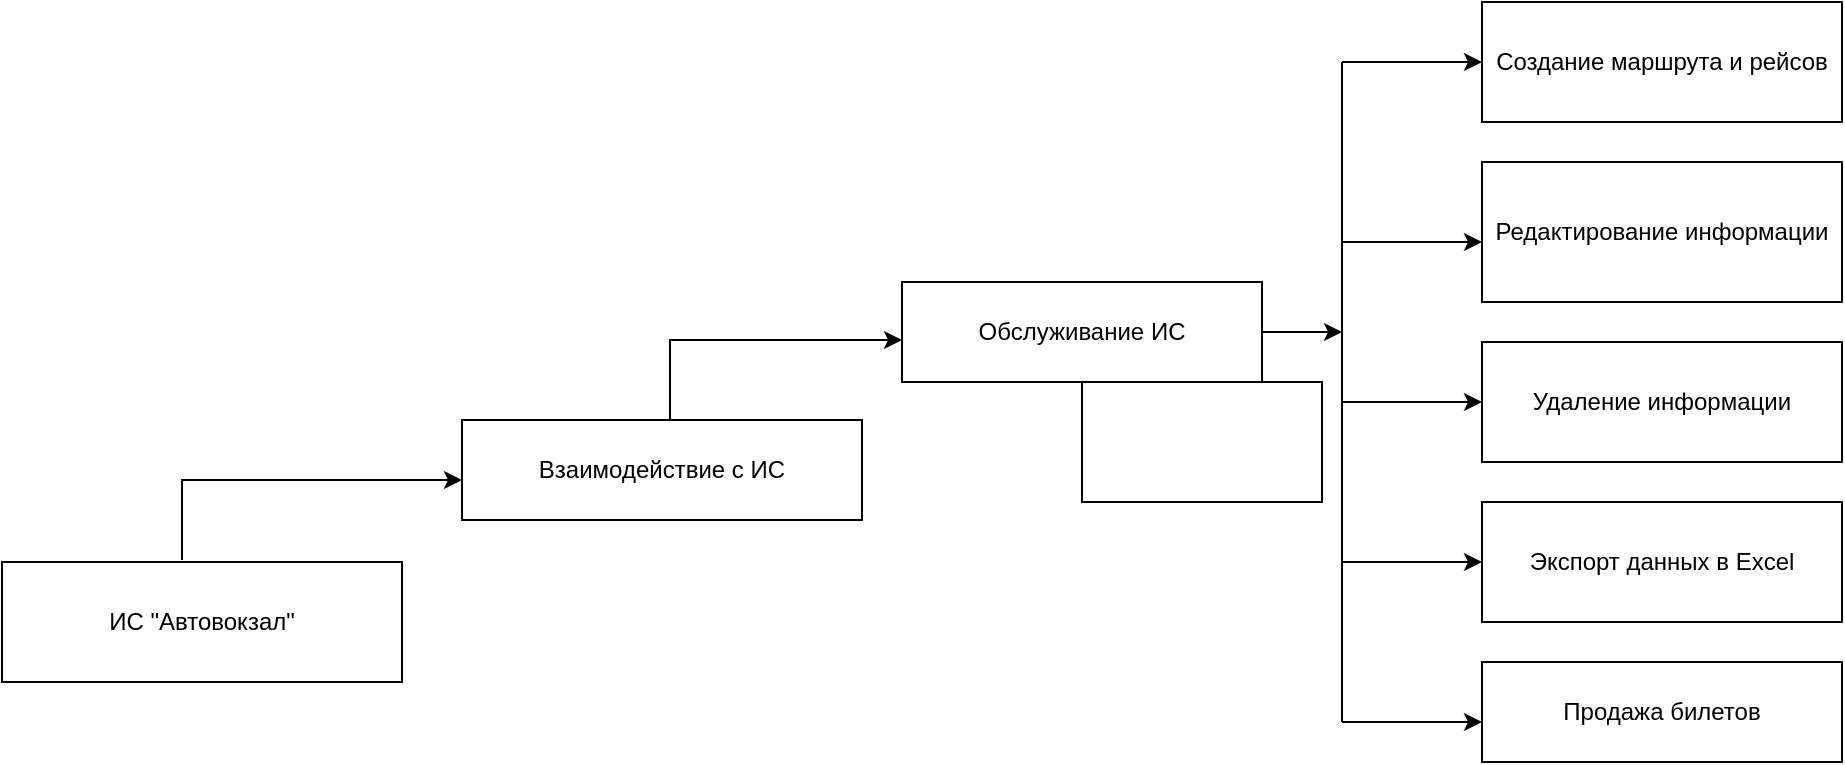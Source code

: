 <mxfile version="20.8.11" type="github">
  <diagram name="Страница 1" id="c36WzSYWLpV6vIGdTMvF">
    <mxGraphModel dx="2213" dy="783" grid="1" gridSize="10" guides="1" tooltips="1" connect="1" arrows="1" fold="1" page="1" pageScale="1" pageWidth="827" pageHeight="1169" math="0" shadow="0">
      <root>
        <mxCell id="0" />
        <mxCell id="1" parent="0" />
        <mxCell id="v5O-tt8Nk6luOTBKUJJN-1" value="ИС &quot;Автовокзал&quot;&lt;br&gt;" style="rounded=0;whiteSpace=wrap;html=1;" vertex="1" parent="1">
          <mxGeometry x="-60" y="440" width="200" height="60" as="geometry" />
        </mxCell>
        <mxCell id="v5O-tt8Nk6luOTBKUJJN-6" value="" style="endArrow=classic;html=1;rounded=0;" edge="1" parent="1">
          <mxGeometry width="50" height="50" relative="1" as="geometry">
            <mxPoint x="30" y="439" as="sourcePoint" />
            <mxPoint x="170" y="399" as="targetPoint" />
            <Array as="points">
              <mxPoint x="30" y="399" />
            </Array>
          </mxGeometry>
        </mxCell>
        <mxCell id="v5O-tt8Nk6luOTBKUJJN-7" value="Взаимодействие с ИС" style="rounded=0;whiteSpace=wrap;html=1;" vertex="1" parent="1">
          <mxGeometry x="170" y="369" width="200" height="50" as="geometry" />
        </mxCell>
        <mxCell id="v5O-tt8Nk6luOTBKUJJN-8" value="" style="endArrow=classic;html=1;rounded=0;" edge="1" parent="1">
          <mxGeometry width="50" height="50" relative="1" as="geometry">
            <mxPoint x="274" y="369" as="sourcePoint" />
            <mxPoint x="390" y="329" as="targetPoint" />
            <Array as="points">
              <mxPoint x="274" y="329" />
            </Array>
          </mxGeometry>
        </mxCell>
        <mxCell id="v5O-tt8Nk6luOTBKUJJN-9" style="edgeStyle=orthogonalEdgeStyle;rounded=0;orthogonalLoop=1;jettySize=auto;html=1;exitX=0.5;exitY=1;exitDx=0;exitDy=0;" edge="1" parent="1">
          <mxGeometry relative="1" as="geometry">
            <mxPoint x="30" y="499" as="sourcePoint" />
            <mxPoint x="30" y="499" as="targetPoint" />
          </mxGeometry>
        </mxCell>
        <mxCell id="v5O-tt8Nk6luOTBKUJJN-13" style="edgeStyle=orthogonalEdgeStyle;rounded=0;orthogonalLoop=1;jettySize=auto;html=1;" edge="1" parent="1" source="v5O-tt8Nk6luOTBKUJJN-10">
          <mxGeometry relative="1" as="geometry">
            <mxPoint x="610" y="325" as="targetPoint" />
          </mxGeometry>
        </mxCell>
        <mxCell id="v5O-tt8Nk6luOTBKUJJN-10" value="Обслуживание ИС" style="rounded=0;whiteSpace=wrap;html=1;" vertex="1" parent="1">
          <mxGeometry x="390" y="300" width="180" height="50" as="geometry" />
        </mxCell>
        <mxCell id="v5O-tt8Nk6luOTBKUJJN-12" value="" style="endArrow=classic;html=1;rounded=0;" edge="1" parent="1">
          <mxGeometry width="50" height="50" relative="1" as="geometry">
            <mxPoint x="610" y="190" as="sourcePoint" />
            <mxPoint x="680" y="190" as="targetPoint" />
          </mxGeometry>
        </mxCell>
        <mxCell id="v5O-tt8Nk6luOTBKUJJN-15" value="" style="endArrow=none;html=1;rounded=0;" edge="1" parent="1">
          <mxGeometry width="50" height="50" relative="1" as="geometry">
            <mxPoint x="610" y="520" as="sourcePoint" />
            <mxPoint x="610" y="190" as="targetPoint" />
          </mxGeometry>
        </mxCell>
        <mxCell id="v5O-tt8Nk6luOTBKUJJN-16" value="Создание маршрута и рейсов" style="rounded=0;whiteSpace=wrap;html=1;" vertex="1" parent="1">
          <mxGeometry x="680" y="160" width="180" height="60" as="geometry" />
        </mxCell>
        <mxCell id="v5O-tt8Nk6luOTBKUJJN-18" value="" style="endArrow=classic;html=1;rounded=0;" edge="1" parent="1">
          <mxGeometry width="50" height="50" relative="1" as="geometry">
            <mxPoint x="610" y="280" as="sourcePoint" />
            <mxPoint x="680" y="280" as="targetPoint" />
          </mxGeometry>
        </mxCell>
        <mxCell id="v5O-tt8Nk6luOTBKUJJN-19" value="Редактирование информации" style="rounded=0;whiteSpace=wrap;html=1;" vertex="1" parent="1">
          <mxGeometry x="680" y="240" width="180" height="70" as="geometry" />
        </mxCell>
        <mxCell id="v5O-tt8Nk6luOTBKUJJN-20" value="" style="endArrow=classic;html=1;rounded=0;" edge="1" parent="1">
          <mxGeometry width="50" height="50" relative="1" as="geometry">
            <mxPoint x="610" y="360" as="sourcePoint" />
            <mxPoint x="680" y="360" as="targetPoint" />
          </mxGeometry>
        </mxCell>
        <mxCell id="v5O-tt8Nk6luOTBKUJJN-21" value="Удаление информации" style="rounded=0;whiteSpace=wrap;html=1;" vertex="1" parent="1">
          <mxGeometry x="680" y="330" width="180" height="60" as="geometry" />
        </mxCell>
        <mxCell id="v5O-tt8Nk6luOTBKUJJN-22" value="" style="endArrow=classic;html=1;rounded=0;" edge="1" parent="1">
          <mxGeometry width="50" height="50" relative="1" as="geometry">
            <mxPoint x="610" y="440" as="sourcePoint" />
            <mxPoint x="680" y="440" as="targetPoint" />
            <Array as="points">
              <mxPoint x="670" y="440" />
            </Array>
          </mxGeometry>
        </mxCell>
        <mxCell id="v5O-tt8Nk6luOTBKUJJN-23" value="Экспорт данных в Excel" style="rounded=0;whiteSpace=wrap;html=1;" vertex="1" parent="1">
          <mxGeometry x="680" y="410" width="180" height="60" as="geometry" />
        </mxCell>
        <mxCell id="v5O-tt8Nk6luOTBKUJJN-24" value="" style="endArrow=classic;html=1;rounded=0;" edge="1" parent="1">
          <mxGeometry width="50" height="50" relative="1" as="geometry">
            <mxPoint x="610" y="520" as="sourcePoint" />
            <mxPoint x="680" y="520" as="targetPoint" />
          </mxGeometry>
        </mxCell>
        <mxCell id="v5O-tt8Nk6luOTBKUJJN-25" value="" style="rounded=0;whiteSpace=wrap;html=1;" vertex="1" parent="1">
          <mxGeometry x="480" y="350" width="120" height="60" as="geometry" />
        </mxCell>
        <mxCell id="v5O-tt8Nk6luOTBKUJJN-26" value="Продажа билетов" style="rounded=0;whiteSpace=wrap;html=1;" vertex="1" parent="1">
          <mxGeometry x="680" y="490" width="180" height="50" as="geometry" />
        </mxCell>
      </root>
    </mxGraphModel>
  </diagram>
</mxfile>
